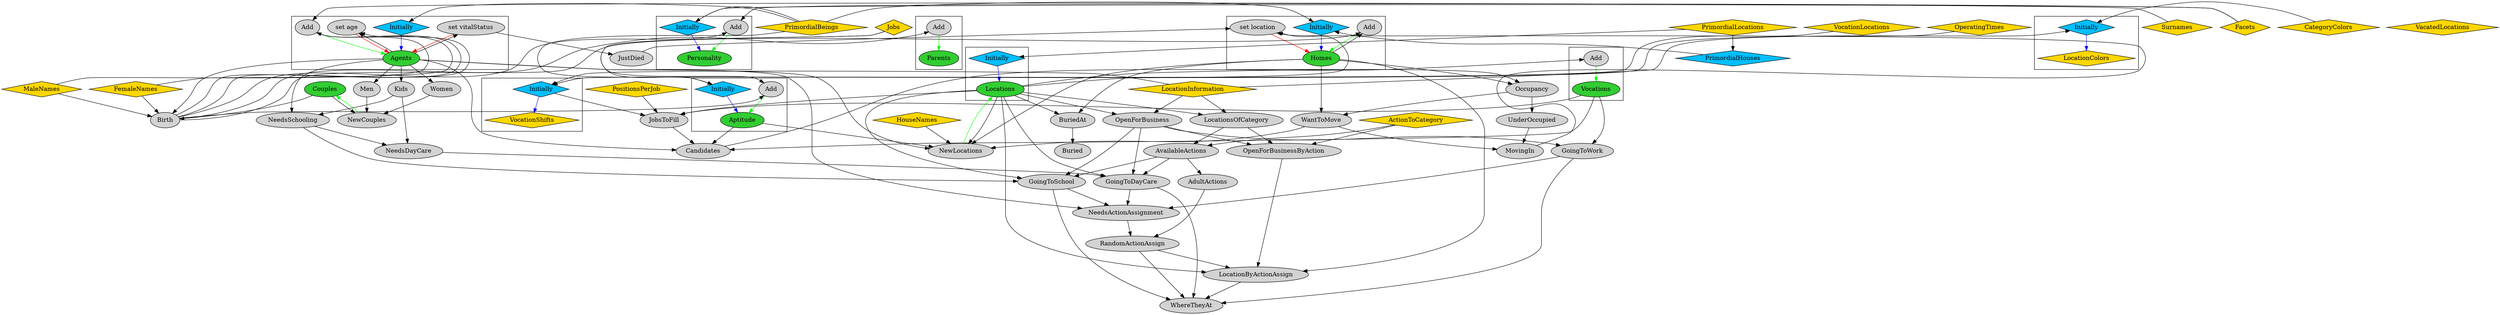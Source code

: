 digraph {
node [ style="filled"]
subgraph "cluster_Agents"{
v10 [ label = "Agents" fillcolor="limegreen"];
v11 [ label = "Add"];
v12 [ label = "Initially" fillcolor="deepskyblue" shape="diamond"];
v14 [ label = "set vitalStatus"];
v15 [ label = "set age"];
}
subgraph "cluster_Personality"{
v4 [ label = "Personality" fillcolor="limegreen"];
v5 [ label = "Add"];
v17 [ label = "Initially" fillcolor="deepskyblue" shape="diamond"];
}
subgraph "cluster_Aptitude"{
v19 [ label = "Aptitude" fillcolor="limegreen"];
v20 [ label = "Add"];
v21 [ label = "Initially" fillcolor="deepskyblue" shape="diamond"];
}
subgraph "cluster_Parents"{
v23 [ label = "Parents" fillcolor="limegreen"];
v24 [ label = "Add"];
}
subgraph "cluster_LocationColors"{
v27 [ label = "LocationColors" fillcolor="gold" shape="diamond"];
v28 [ label = "Initially" fillcolor="deepskyblue" shape="diamond"];
}
subgraph "cluster_Locations"{
v31 [ label = "Locations" fillcolor="limegreen"];
v32 [ label = "Initially" fillcolor="deepskyblue" shape="diamond"];
}
subgraph "cluster_Homes"{
v35 [ label = "Homes" fillcolor="limegreen"];
v36 [ label = "Add"];
v37 [ label = "Initially" fillcolor="deepskyblue" shape="diamond"];
v39 [ label = "set location"];
}
subgraph "cluster_VocationShifts"{
v50 [ label = "VocationShifts" fillcolor="gold" shape="diamond"];
v51 [ label = "Initially" fillcolor="deepskyblue" shape="diamond"];
}
subgraph "cluster_Vocations"{
v52 [ label = "Vocations" fillcolor="limegreen"];
v53 [ label = "Add"];
}
v0 [ label = "MaleNames" fillcolor="gold" shape="diamond"];
v1 [ label = "FemaleNames" fillcolor="gold" shape="diamond"];
v2 [ label = "Surnames" fillcolor="gold" shape="diamond"];
v3 [ label = "Facets" fillcolor="gold" shape="diamond"];
v6 [ label = "Birth"];
v7 [ label = "Couples" fillcolor="limegreen"];
v8 [ label = "NewCouples"];
v9 [ label = "Men"];
v13 [ label = "PrimordialBeings" fillcolor="gold" shape="diamond"];
v16 [ label = "Women"];
v18 [ label = "Jobs" fillcolor="gold" shape="diamond"];
v22 [ label = "JustDied"];
v25 [ label = "LocationInformation" fillcolor="gold" shape="diamond"];
v26 [ label = "CategoryColors" fillcolor="gold" shape="diamond"];
v29 [ label = "PrimordialLocations" fillcolor="gold" shape="diamond"];
v30 [ label = "NewLocations"];
v33 [ label = "HouseNames" fillcolor="gold" shape="diamond"];
v34 [ label = "WantToMove"];
v38 [ label = "PrimordialHouses" fillcolor="deepskyblue" shape="diamond"];
v40 [ label = "MovingIn"];
v41 [ label = "UnderOccupied"];
v42 [ label = "Occupancy"];
v43 [ label = "VacatedLocations" fillcolor="gold" shape="diamond"];
v44 [ label = "LocationsOfCategory"];
v45 [ label = "BuriedAt"];
v46 [ label = "Buried"];
v47 [ label = "VocationLocations" fillcolor="gold" shape="diamond"];
v48 [ label = "PositionsPerJob" fillcolor="gold" shape="diamond"];
v49 [ label = "OperatingTimes" fillcolor="gold" shape="diamond"];
v54 [ label = "Candidates"];
v55 [ label = "JobsToFill"];
v56 [ label = "ActionToCategory" fillcolor="gold" shape="diamond"];
v57 [ label = "AvailableActions"];
v58 [ label = "OpenForBusiness"];
v59 [ label = "OpenForBusinessByAction"];
v60 [ label = "Kids"];
v61 [ label = "NeedsSchooling"];
v62 [ label = "NeedsDayCare"];
v63 [ label = "GoingToSchool"];
v64 [ label = "GoingToDayCare"];
v65 [ label = "GoingToWork"];
v66 [ label = "WhereTheyAt"];
v67 [ label = "RandomActionAssign"];
v68 [ label = "AdultActions"];
v69 [ label = "NeedsActionAssignment"];
v70 [ label = "LocationByActionAssign"];
v5 -> v4 [ color="green" ]
v6 -> v5 [ constraint="false" ]
v7 -> v6
v8 -> v7 [ color="green" ]
v9 -> v8
v10 -> v9
v11 -> v10 [ color="green" ]
v6 -> v11 [ constraint="false" ]
v2 -> v11 [ constraint="false" ]
v0 -> v11 [ constraint="false" ]
v1 -> v11 [ constraint="false" ]
v12 -> v10 [ color="blue" ]
v13 -> v12 [ constraint="false" ]
v14 -> v10 [ color="red" ]
v10 -> v14 [ constraint="false" ]
v15 -> v10 [ color="red" ]
v6 -> v15 [ constraint="false" ]
v10 -> v15 [ constraint="false" ]
v7 -> v8
v16 -> v8
v10 -> v16
v10 -> v6
v0 -> v6
v1 -> v6
v3 -> v5 [ constraint="false" ]
v17 -> v4 [ color="blue" ]
v13 -> v17 [ constraint="false" ]
v3 -> v17 [ constraint="false" ]
v20 -> v19 [ color="green" ]
v6 -> v20 [ constraint="false" ]
v18 -> v20 [ constraint="false" ]
v21 -> v19 [ color="blue" ]
v13 -> v21 [ constraint="false" ]
v18 -> v21 [ constraint="false" ]
v14 -> v22
v24 -> v23 [ color="green" ]
v6 -> v24 [ constraint="false" ]
v28 -> v27 [ color="blue" ]
v25 -> v28 [ constraint="false" ]
v26 -> v28 [ constraint="false" ]
v31 -> v30
v30 -> v31 [ color="green" ]
v32 -> v31 [ color="blue" ]
v29 -> v32 [ constraint="false" ]
v33 -> v30
v34 -> v30
v35 -> v34
v36 -> v35 [ color="green" ]
v6 -> v36 [ constraint="false" ]
v35 -> v36 [ constraint="false" ]
v37 -> v35 [ color="blue" ]
v38 -> v37 [ constraint="false" ]
v29 -> v38
v13 -> v37 [ constraint="false" ]
v39 -> v35 [ color="red" ]
v22 -> v39 [ constraint="false" ]
v31 -> v39 [ constraint="false" ]
v40 -> v39 [ constraint="false" ]
v34 -> v40
v41 -> v40
v42 -> v41
v31 -> v42
v35 -> v42
v42 -> v34
v35 -> v30
v10 -> v30
v19 -> v30
v25 -> v44
v31 -> v44
v31 -> v45
v35 -> v45
v45 -> v46
v51 -> v50 [ color="blue" ]
v47 -> v51 [ constraint="false" ]
v25 -> v51 [ constraint="false" ]
v49 -> v51 [ constraint="false" ]
v53 -> v52 [ color="green" ]
v54 -> v53 [ constraint="false" ]
v55 -> v54
v31 -> v55
v51 -> v55
v48 -> v55
v52 -> v55
v52 -> v54
v10 -> v54
v19 -> v54
v56 -> v57
v44 -> v57
v31 -> v58
v25 -> v58
v56 -> v59
v44 -> v59
v58 -> v59
v10 -> v60
v60 -> v61
v10 -> v61
v61 -> v62
v60 -> v62
v57 -> v63
v58 -> v63
v31 -> v63
v61 -> v63
v57 -> v64
v58 -> v64
v31 -> v64
v62 -> v64
v52 -> v65
v58 -> v65
v63 -> v66
v64 -> v66
v65 -> v66
v67 -> v66
v68 -> v67
v57 -> v68
v69 -> v67
v65 -> v69
v64 -> v69
v63 -> v69
v10 -> v69
v70 -> v66
v67 -> v70
v35 -> v70
v59 -> v70
v31 -> v70
}
